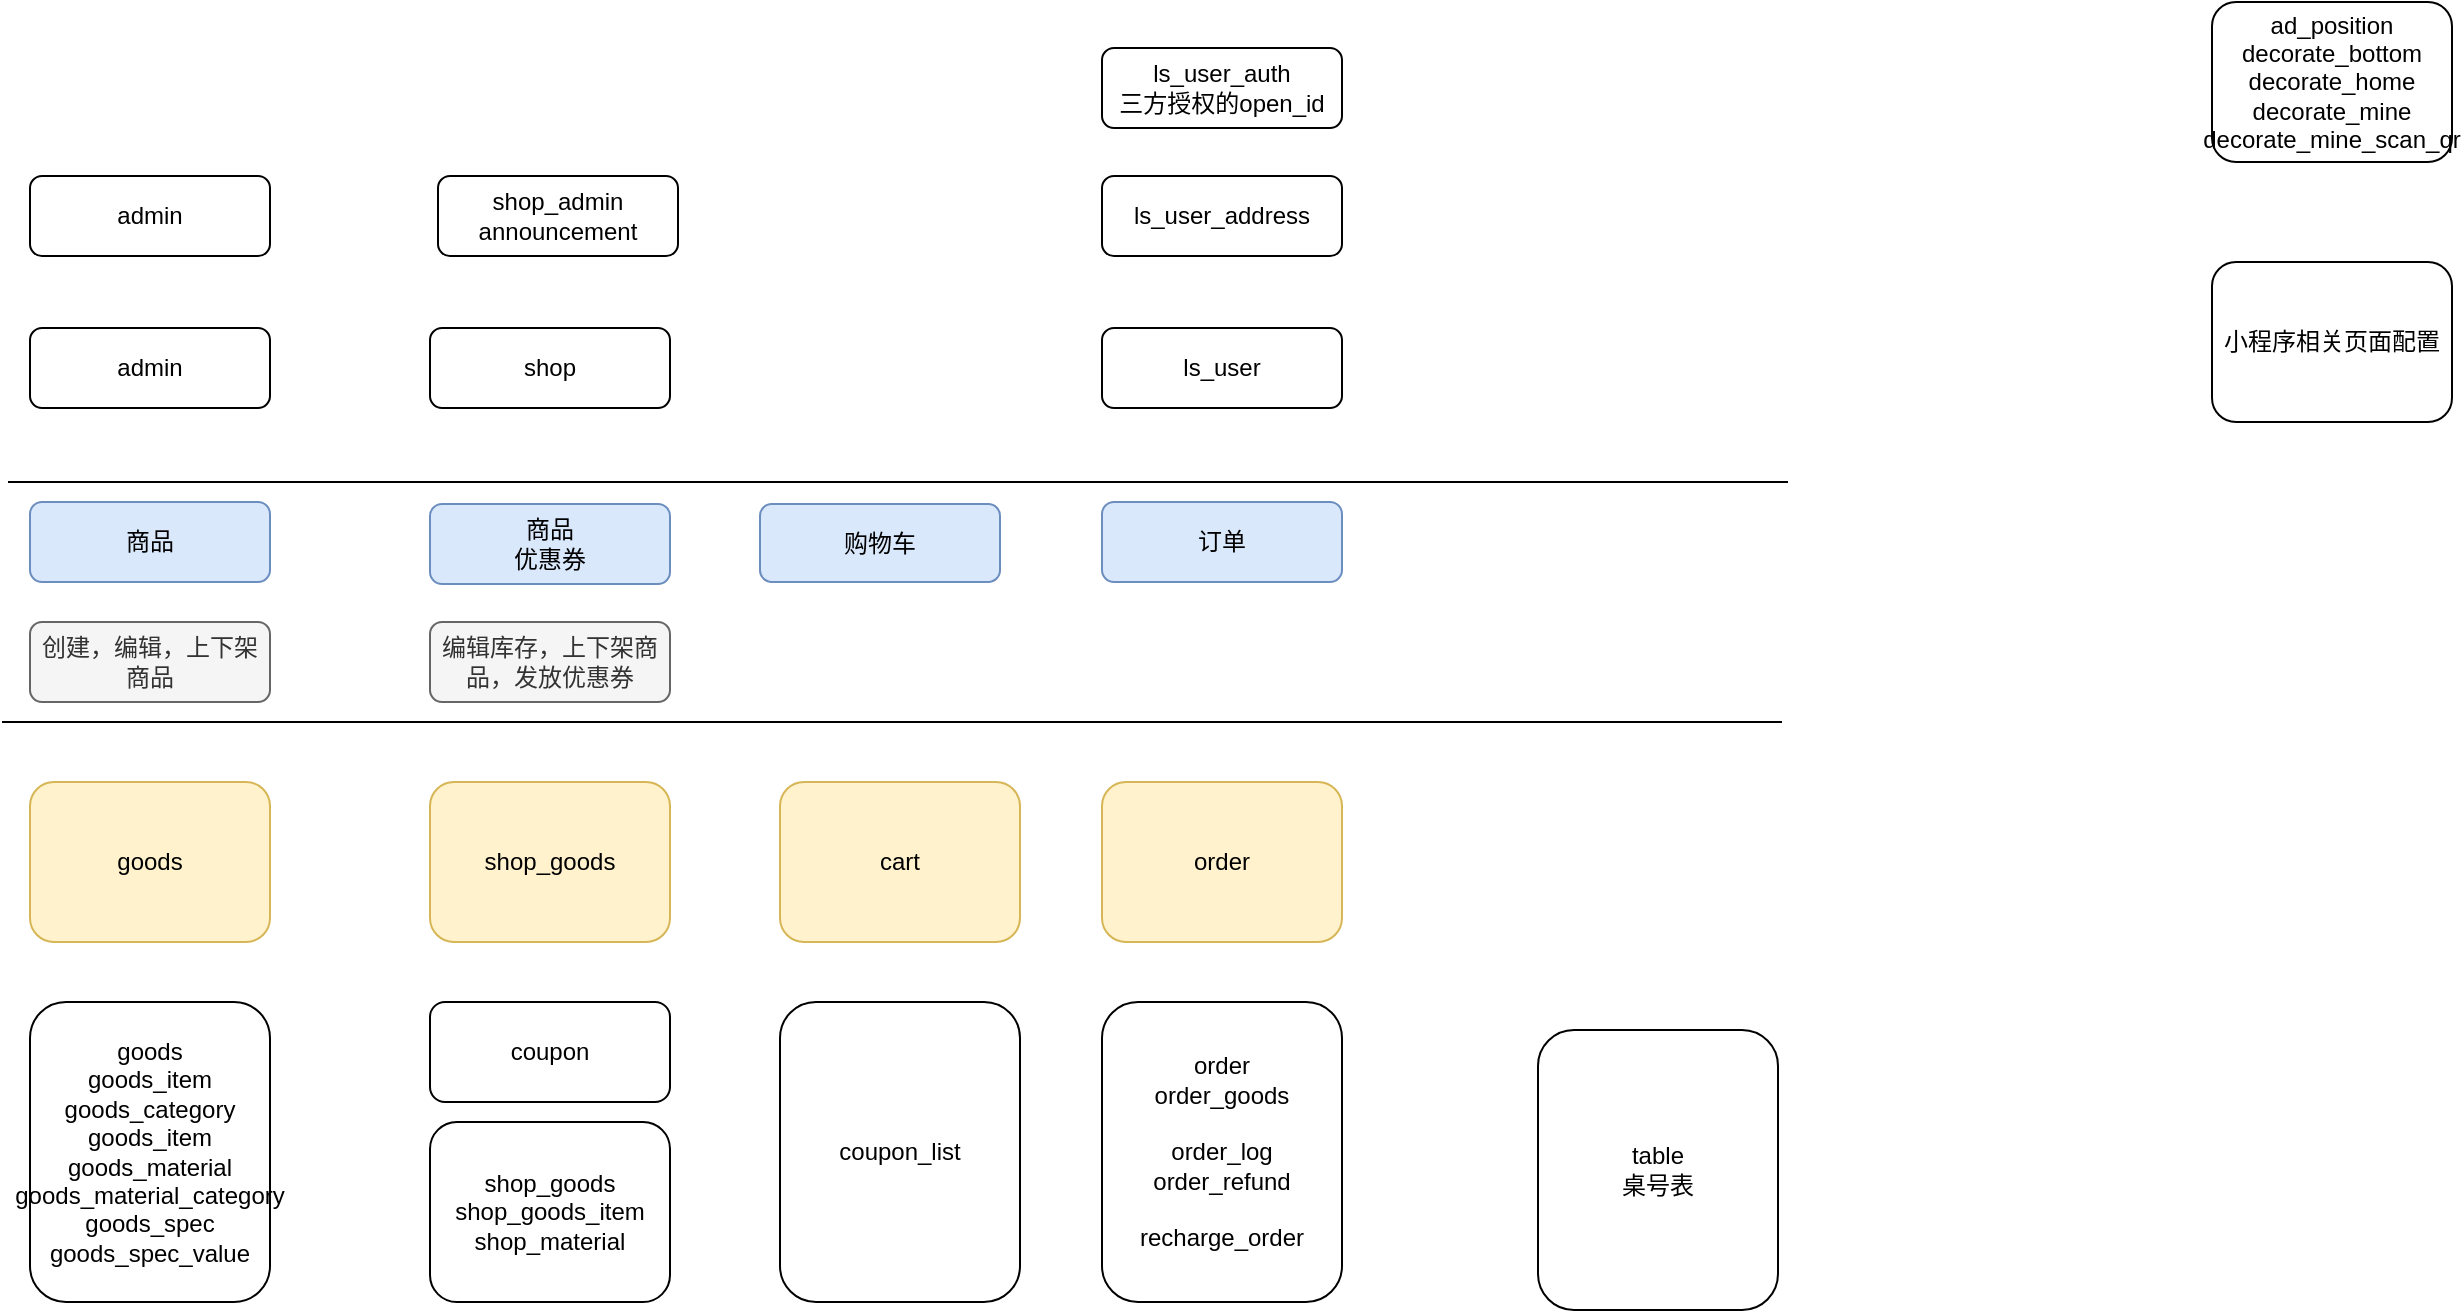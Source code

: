 <mxfile version="22.1.3" type="github">
  <diagram id="C5RBs43oDa-KdzZeNtuy" name="Page-1">
    <mxGraphModel dx="1343" dy="700" grid="0" gridSize="10" guides="1" tooltips="1" connect="1" arrows="1" fold="1" page="1" pageScale="1" pageWidth="827" pageHeight="1169" math="0" shadow="0">
      <root>
        <mxCell id="WIyWlLk6GJQsqaUBKTNV-0" />
        <mxCell id="WIyWlLk6GJQsqaUBKTNV-1" parent="WIyWlLk6GJQsqaUBKTNV-0" />
        <mxCell id="WIyWlLk6GJQsqaUBKTNV-3" value="商品" style="rounded=1;whiteSpace=wrap;html=1;fontSize=12;glass=0;strokeWidth=1;shadow=0;fillColor=#dae8fc;strokeColor=#6c8ebf;" parent="WIyWlLk6GJQsqaUBKTNV-1" vertex="1">
          <mxGeometry x="90" y="250" width="120" height="40" as="geometry" />
        </mxCell>
        <mxCell id="GHlrc6iiVcrwONo79i8U-0" value="商品&lt;br&gt;优惠券" style="rounded=1;whiteSpace=wrap;html=1;fontSize=12;glass=0;strokeWidth=1;shadow=0;fillColor=#dae8fc;strokeColor=#6c8ebf;" vertex="1" parent="WIyWlLk6GJQsqaUBKTNV-1">
          <mxGeometry x="290" y="251" width="120" height="40" as="geometry" />
        </mxCell>
        <mxCell id="GHlrc6iiVcrwONo79i8U-1" value="admin" style="rounded=1;whiteSpace=wrap;html=1;fontSize=12;glass=0;strokeWidth=1;shadow=0;" vertex="1" parent="WIyWlLk6GJQsqaUBKTNV-1">
          <mxGeometry x="90" y="163" width="120" height="40" as="geometry" />
        </mxCell>
        <mxCell id="GHlrc6iiVcrwONo79i8U-2" value="shop" style="rounded=1;whiteSpace=wrap;html=1;fontSize=12;glass=0;strokeWidth=1;shadow=0;" vertex="1" parent="WIyWlLk6GJQsqaUBKTNV-1">
          <mxGeometry x="290" y="163" width="120" height="40" as="geometry" />
        </mxCell>
        <mxCell id="GHlrc6iiVcrwONo79i8U-3" value="ls_user" style="rounded=1;whiteSpace=wrap;html=1;fontSize=12;glass=0;strokeWidth=1;shadow=0;" vertex="1" parent="WIyWlLk6GJQsqaUBKTNV-1">
          <mxGeometry x="626" y="163" width="120" height="40" as="geometry" />
        </mxCell>
        <mxCell id="GHlrc6iiVcrwONo79i8U-4" value="订单" style="rounded=1;whiteSpace=wrap;html=1;fontSize=12;glass=0;strokeWidth=1;shadow=0;fillColor=#dae8fc;strokeColor=#6c8ebf;" vertex="1" parent="WIyWlLk6GJQsqaUBKTNV-1">
          <mxGeometry x="626" y="250" width="120" height="40" as="geometry" />
        </mxCell>
        <mxCell id="GHlrc6iiVcrwONo79i8U-6" value="goods&lt;br&gt;goods_item&lt;br&gt;goods_category&lt;br&gt;goods_item&lt;br&gt;goods_material&lt;br&gt;goods_material_category&lt;br&gt;goods_spec&lt;br&gt;goods_spec_value" style="rounded=1;whiteSpace=wrap;html=1;fontSize=12;glass=0;strokeWidth=1;shadow=0;" vertex="1" parent="WIyWlLk6GJQsqaUBKTNV-1">
          <mxGeometry x="90" y="500" width="120" height="150" as="geometry" />
        </mxCell>
        <mxCell id="GHlrc6iiVcrwONo79i8U-7" value="shop_goods&lt;br&gt;shop_goods_item&lt;br&gt;shop_material" style="rounded=1;whiteSpace=wrap;html=1;fontSize=12;glass=0;strokeWidth=1;shadow=0;" vertex="1" parent="WIyWlLk6GJQsqaUBKTNV-1">
          <mxGeometry x="290" y="560" width="120" height="90" as="geometry" />
        </mxCell>
        <mxCell id="GHlrc6iiVcrwONo79i8U-8" value="order&lt;br&gt;order_goods&lt;br&gt;&lt;br&gt;order_log&lt;br&gt;order_refund&lt;br&gt;&lt;br&gt;recharge_order" style="rounded=1;whiteSpace=wrap;html=1;fontSize=12;glass=0;strokeWidth=1;shadow=0;" vertex="1" parent="WIyWlLk6GJQsqaUBKTNV-1">
          <mxGeometry x="626" y="500" width="120" height="150" as="geometry" />
        </mxCell>
        <mxCell id="GHlrc6iiVcrwONo79i8U-9" value="goods" style="rounded=1;whiteSpace=wrap;html=1;fontSize=12;glass=0;strokeWidth=1;shadow=0;fillColor=#fff2cc;strokeColor=#d6b656;" vertex="1" parent="WIyWlLk6GJQsqaUBKTNV-1">
          <mxGeometry x="90" y="390" width="120" height="80" as="geometry" />
        </mxCell>
        <mxCell id="GHlrc6iiVcrwONo79i8U-10" value="shop_goods" style="rounded=1;whiteSpace=wrap;html=1;fontSize=12;glass=0;strokeWidth=1;shadow=0;fillColor=#fff2cc;strokeColor=#d6b656;" vertex="1" parent="WIyWlLk6GJQsqaUBKTNV-1">
          <mxGeometry x="290" y="390" width="120" height="80" as="geometry" />
        </mxCell>
        <mxCell id="GHlrc6iiVcrwONo79i8U-11" value="order" style="rounded=1;whiteSpace=wrap;html=1;fontSize=12;glass=0;strokeWidth=1;shadow=0;fillColor=#fff2cc;strokeColor=#d6b656;" vertex="1" parent="WIyWlLk6GJQsqaUBKTNV-1">
          <mxGeometry x="626" y="390" width="120" height="80" as="geometry" />
        </mxCell>
        <mxCell id="GHlrc6iiVcrwONo79i8U-12" value="admin" style="rounded=1;whiteSpace=wrap;html=1;fontSize=12;glass=0;strokeWidth=1;shadow=0;" vertex="1" parent="WIyWlLk6GJQsqaUBKTNV-1">
          <mxGeometry x="90" y="87" width="120" height="40" as="geometry" />
        </mxCell>
        <mxCell id="GHlrc6iiVcrwONo79i8U-14" value="coupon" style="rounded=1;whiteSpace=wrap;html=1;fontSize=12;glass=0;strokeWidth=1;shadow=0;" vertex="1" parent="WIyWlLk6GJQsqaUBKTNV-1">
          <mxGeometry x="290" y="500" width="120" height="50" as="geometry" />
        </mxCell>
        <mxCell id="GHlrc6iiVcrwONo79i8U-15" value="cart" style="rounded=1;whiteSpace=wrap;html=1;fontSize=12;glass=0;strokeWidth=1;shadow=0;fillColor=#fff2cc;strokeColor=#d6b656;" vertex="1" parent="WIyWlLk6GJQsqaUBKTNV-1">
          <mxGeometry x="465" y="390" width="120" height="80" as="geometry" />
        </mxCell>
        <mxCell id="GHlrc6iiVcrwONo79i8U-18" value="" style="endArrow=none;html=1;rounded=0;" edge="1" parent="WIyWlLk6GJQsqaUBKTNV-1">
          <mxGeometry width="50" height="50" relative="1" as="geometry">
            <mxPoint x="79" y="240" as="sourcePoint" />
            <mxPoint x="969" y="240" as="targetPoint" />
          </mxGeometry>
        </mxCell>
        <mxCell id="GHlrc6iiVcrwONo79i8U-19" value="" style="endArrow=none;html=1;rounded=0;" edge="1" parent="WIyWlLk6GJQsqaUBKTNV-1">
          <mxGeometry width="50" height="50" relative="1" as="geometry">
            <mxPoint x="76" y="360" as="sourcePoint" />
            <mxPoint x="966" y="360" as="targetPoint" />
          </mxGeometry>
        </mxCell>
        <mxCell id="GHlrc6iiVcrwONo79i8U-21" value="shop_admin&lt;br&gt;announcement" style="rounded=1;whiteSpace=wrap;html=1;fontSize=12;glass=0;strokeWidth=1;shadow=0;" vertex="1" parent="WIyWlLk6GJQsqaUBKTNV-1">
          <mxGeometry x="294" y="87" width="120" height="40" as="geometry" />
        </mxCell>
        <mxCell id="GHlrc6iiVcrwONo79i8U-22" value="ls_user_address" style="rounded=1;whiteSpace=wrap;html=1;fontSize=12;glass=0;strokeWidth=1;shadow=0;" vertex="1" parent="WIyWlLk6GJQsqaUBKTNV-1">
          <mxGeometry x="626" y="87" width="120" height="40" as="geometry" />
        </mxCell>
        <mxCell id="GHlrc6iiVcrwONo79i8U-23" value="ls_user_auth&lt;br&gt;三方授权的open_id" style="rounded=1;whiteSpace=wrap;html=1;fontSize=12;glass=0;strokeWidth=1;shadow=0;" vertex="1" parent="WIyWlLk6GJQsqaUBKTNV-1">
          <mxGeometry x="626" y="23" width="120" height="40" as="geometry" />
        </mxCell>
        <mxCell id="GHlrc6iiVcrwONo79i8U-24" value="table&lt;br&gt;桌号表" style="rounded=1;whiteSpace=wrap;html=1;fontSize=12;glass=0;strokeWidth=1;shadow=0;" vertex="1" parent="WIyWlLk6GJQsqaUBKTNV-1">
          <mxGeometry x="844" y="514" width="120" height="140" as="geometry" />
        </mxCell>
        <mxCell id="GHlrc6iiVcrwONo79i8U-26" value="ad_position&lt;br&gt;decorate_bottom&lt;br&gt;decorate_home&lt;br&gt;decorate_mine&lt;br&gt;decorate_mine_scan_qr" style="rounded=1;whiteSpace=wrap;html=1;fontSize=12;glass=0;strokeWidth=1;shadow=0;" vertex="1" parent="WIyWlLk6GJQsqaUBKTNV-1">
          <mxGeometry x="1181" width="120" height="80" as="geometry" />
        </mxCell>
        <mxCell id="GHlrc6iiVcrwONo79i8U-27" value="小程序相关页面配置" style="rounded=1;whiteSpace=wrap;html=1;fontSize=12;glass=0;strokeWidth=1;shadow=0;" vertex="1" parent="WIyWlLk6GJQsqaUBKTNV-1">
          <mxGeometry x="1181" y="130" width="120" height="80" as="geometry" />
        </mxCell>
        <mxCell id="GHlrc6iiVcrwONo79i8U-28" value="创建，编辑，上下架商品" style="rounded=1;whiteSpace=wrap;html=1;fontSize=12;glass=0;strokeWidth=1;shadow=0;fillColor=#f5f5f5;strokeColor=#666666;fontColor=#333333;" vertex="1" parent="WIyWlLk6GJQsqaUBKTNV-1">
          <mxGeometry x="90" y="310" width="120" height="40" as="geometry" />
        </mxCell>
        <mxCell id="GHlrc6iiVcrwONo79i8U-29" value="编辑库存，上下架商品，发放优惠券" style="rounded=1;whiteSpace=wrap;html=1;fontSize=12;glass=0;strokeWidth=1;shadow=0;fillColor=#f5f5f5;fontColor=#333333;strokeColor=#666666;" vertex="1" parent="WIyWlLk6GJQsqaUBKTNV-1">
          <mxGeometry x="290" y="310" width="120" height="40" as="geometry" />
        </mxCell>
        <mxCell id="GHlrc6iiVcrwONo79i8U-30" value="购物车" style="rounded=1;whiteSpace=wrap;html=1;fontSize=12;glass=0;strokeWidth=1;shadow=0;fillColor=#dae8fc;strokeColor=#6c8ebf;" vertex="1" parent="WIyWlLk6GJQsqaUBKTNV-1">
          <mxGeometry x="455" y="251" width="120" height="39" as="geometry" />
        </mxCell>
        <mxCell id="GHlrc6iiVcrwONo79i8U-31" value="coupon_list" style="rounded=1;whiteSpace=wrap;html=1;fontSize=12;glass=0;strokeWidth=1;shadow=0;" vertex="1" parent="WIyWlLk6GJQsqaUBKTNV-1">
          <mxGeometry x="465" y="500" width="120" height="150" as="geometry" />
        </mxCell>
      </root>
    </mxGraphModel>
  </diagram>
</mxfile>
